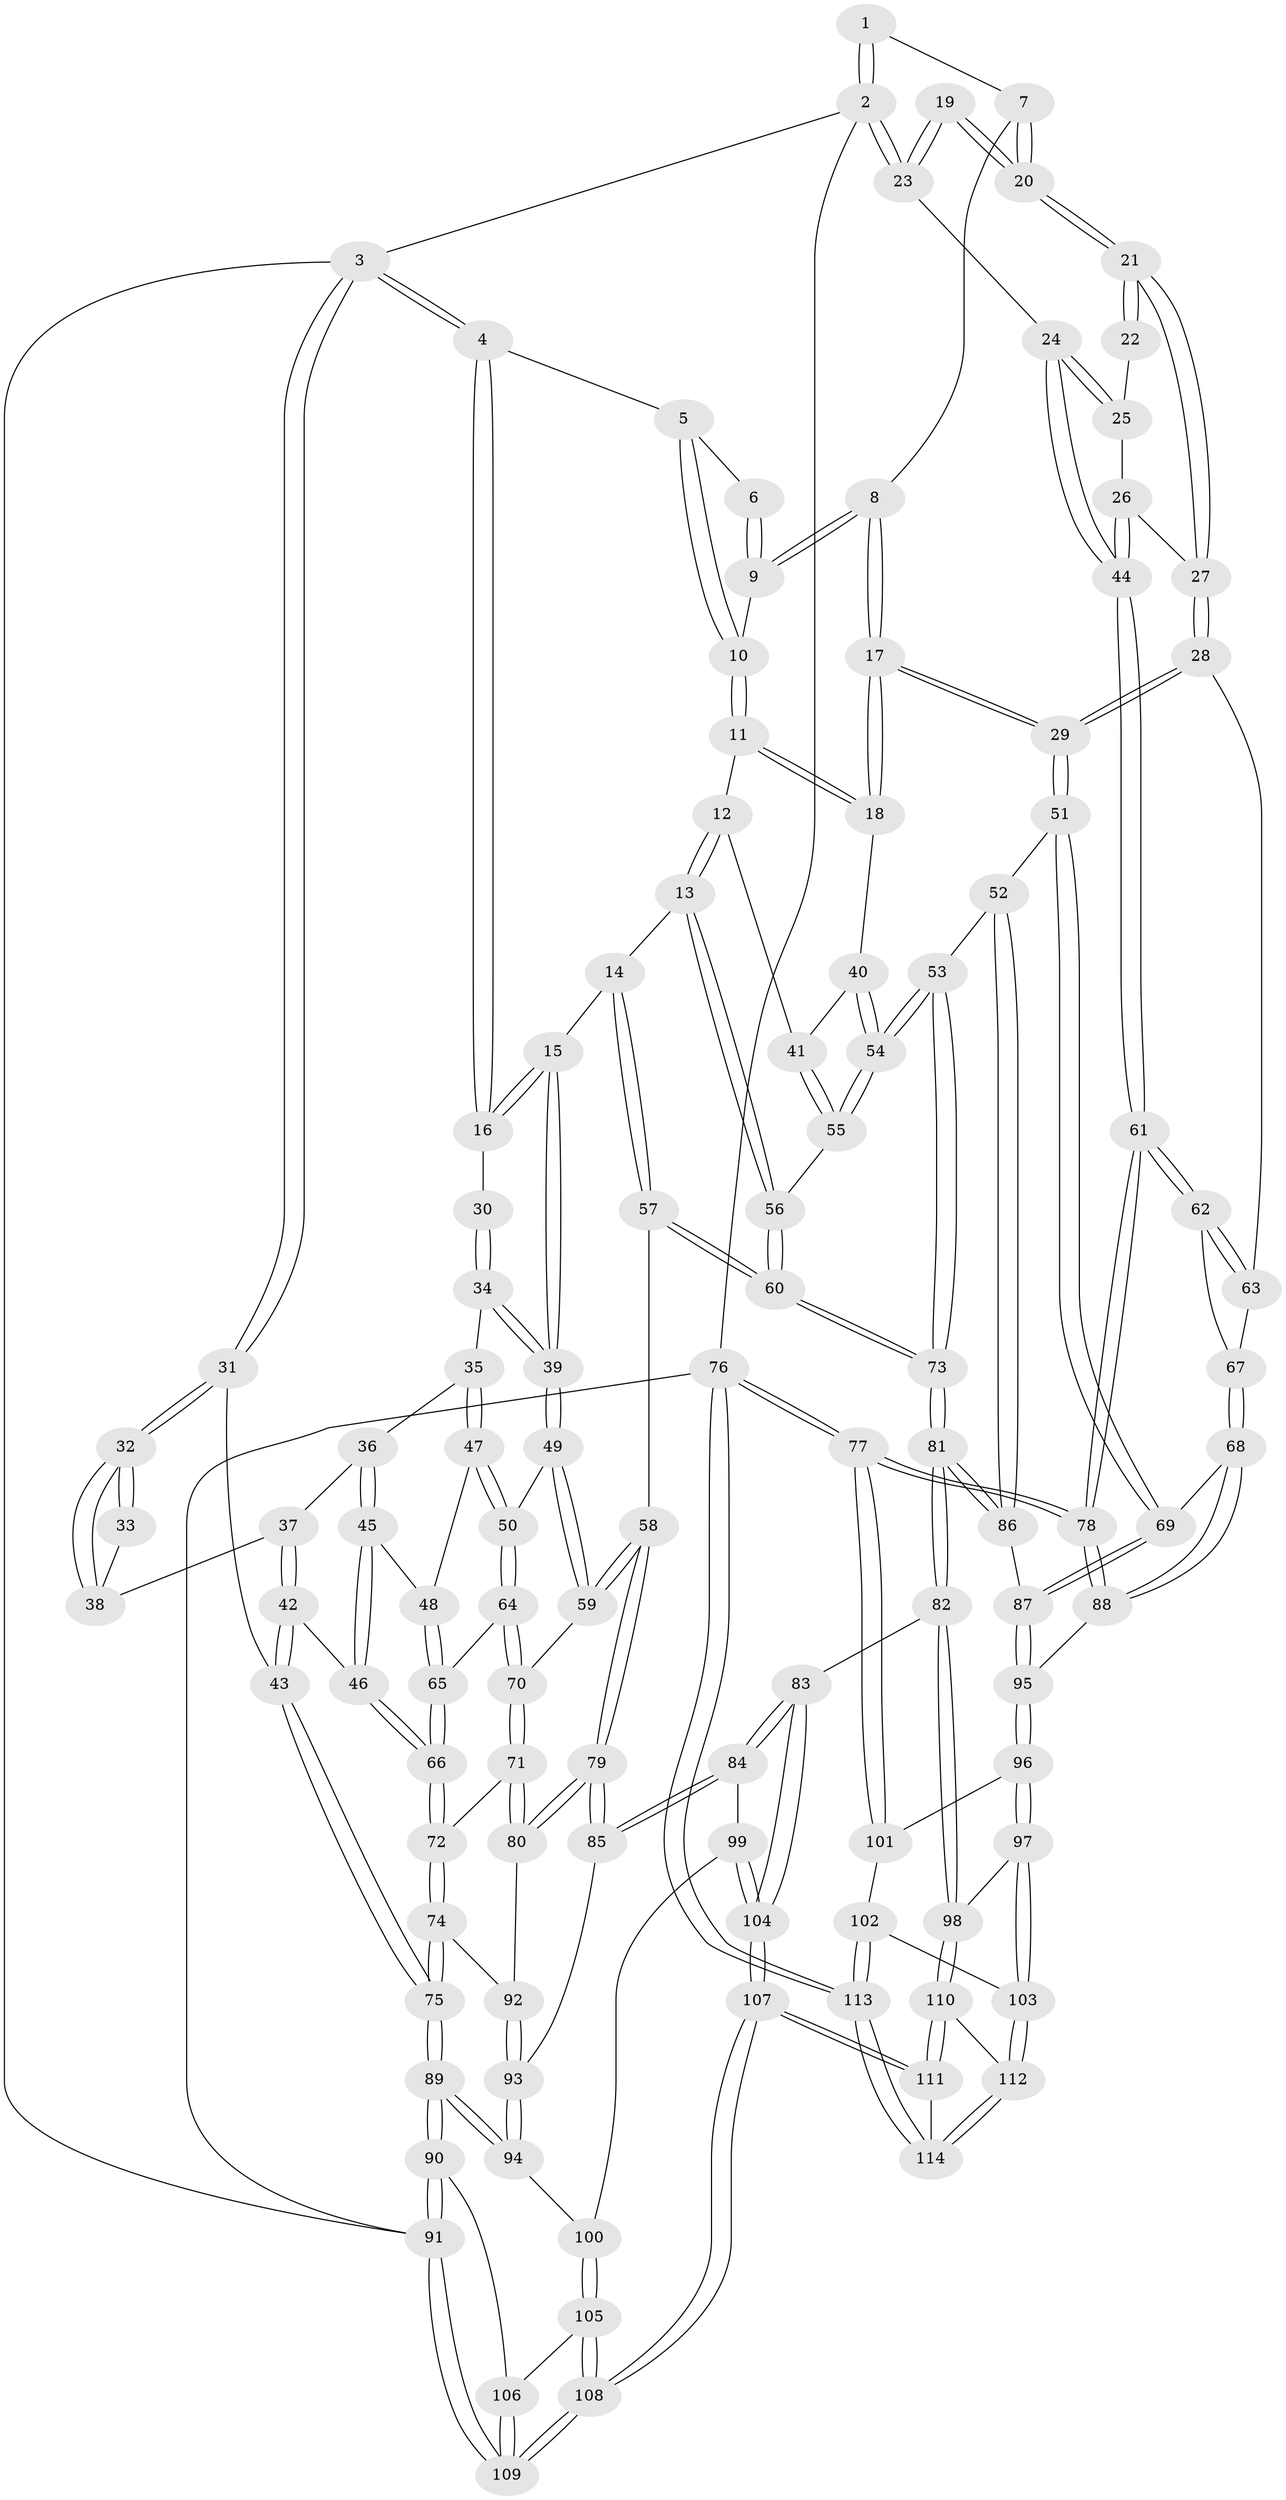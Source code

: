 // coarse degree distribution, {3: 0.10606060606060606, 7: 0.030303030303030304, 5: 0.3787878787878788, 4: 0.45454545454545453, 2: 0.015151515151515152, 6: 0.015151515151515152}
// Generated by graph-tools (version 1.1) at 2025/24/03/03/25 07:24:31]
// undirected, 114 vertices, 282 edges
graph export_dot {
graph [start="1"]
  node [color=gray90,style=filled];
  1 [pos="+0.9474780085158915+0"];
  2 [pos="+1+0"];
  3 [pos="+0+0"];
  4 [pos="+0.3842277677569567+0"];
  5 [pos="+0.532178357842028+0"];
  6 [pos="+0.7192859277416523+0"];
  7 [pos="+0.8038533306499774+0.1583517658183401"];
  8 [pos="+0.7607136729627745+0.168634230993221"];
  9 [pos="+0.7430342765967152+0.14635654158986858"];
  10 [pos="+0.5761185161390334+0.024724327796956665"];
  11 [pos="+0.5805055478649991+0.0705561882969387"];
  12 [pos="+0.5122260435592074+0.21863259994857615"];
  13 [pos="+0.43109313434480434+0.2406898235867714"];
  14 [pos="+0.4247171480773579+0.2397045150410466"];
  15 [pos="+0.36313703214851684+0.15333802317619222"];
  16 [pos="+0.31693007042298926+0.06661118424702774"];
  17 [pos="+0.6929539365728448+0.23705587996243546"];
  18 [pos="+0.6596238873925543+0.22747185584581006"];
  19 [pos="+0.9195136014870174+0.13633398165127344"];
  20 [pos="+0.8188954244757504+0.17273338805690022"];
  21 [pos="+0.8294625727812442+0.18824411137998923"];
  22 [pos="+0.8591833453187213+0.19136506653748012"];
  23 [pos="+1+0"];
  24 [pos="+1+0.11562557553182369"];
  25 [pos="+0.9100557077352056+0.1984497360523915"];
  26 [pos="+0.8805207220224563+0.2621899403508405"];
  27 [pos="+0.8372528058235716+0.2753378491229364"];
  28 [pos="+0.8208348269074701+0.3080504496452641"];
  29 [pos="+0.7389548490682635+0.31412678557743895"];
  30 [pos="+0.30336020835659494+0.07848975594693254"];
  31 [pos="+0+0"];
  32 [pos="+0+0.022523226139601022"];
  33 [pos="+0.15978499325646592+0.1165426704120099"];
  34 [pos="+0.267582539451909+0.15483154070108898"];
  35 [pos="+0.2156103389110549+0.2399929988377156"];
  36 [pos="+0.14518170496217317+0.24602736827713698"];
  37 [pos="+0.1129693706891263+0.22954019823706637"];
  38 [pos="+0.10860996591165295+0.22020334270315808"];
  39 [pos="+0.30664388560276623+0.30454386908481046"];
  40 [pos="+0.6488566296186409+0.2348184851132326"];
  41 [pos="+0.5650626533229517+0.26217044981372495"];
  42 [pos="+0.042979439575703625+0.312387784714158"];
  43 [pos="+0+0.26763527935418197"];
  44 [pos="+1+0.2938852063403928"];
  45 [pos="+0.1381273116279503+0.32759361974563006"];
  46 [pos="+0.10612909115997474+0.370981505914813"];
  47 [pos="+0.23277222014997+0.29897783277710166"];
  48 [pos="+0.21580559190764242+0.31310744882288816"];
  49 [pos="+0.30404016201910256+0.3338429326996089"];
  50 [pos="+0.24225154946123498+0.3050476504567717"];
  51 [pos="+0.6994514546744502+0.39757993602935526"];
  52 [pos="+0.6088784962596503+0.40041643876003535"];
  53 [pos="+0.6067141753330032+0.39986777033290627"];
  54 [pos="+0.5984995247859604+0.39005009871013246"];
  55 [pos="+0.5429756330259338+0.35101058294148585"];
  56 [pos="+0.5257615610945644+0.3515570607361781"];
  57 [pos="+0.3612500340261463+0.37190271572488415"];
  58 [pos="+0.35301992873787513+0.37369274731235547"];
  59 [pos="+0.3372405324791183+0.3688144519088038"];
  60 [pos="+0.4338482208332442+0.4090831003309063"];
  61 [pos="+1+0.3066455073967599"];
  62 [pos="+1+0.3198106675956489"];
  63 [pos="+0.8389159221570481+0.32835123274920525"];
  64 [pos="+0.22385253926849766+0.3937583997206951"];
  65 [pos="+0.1948437277488601+0.36984404647201713"];
  66 [pos="+0.10961111086197008+0.3850966486579449"];
  67 [pos="+0.8649493332577965+0.4332563150774598"];
  68 [pos="+0.8396172610774078+0.4917925611799846"];
  69 [pos="+0.7282353809410314+0.4412893260498099"];
  70 [pos="+0.24051812940973835+0.41544560227231747"];
  71 [pos="+0.2362753177841963+0.4230107986407849"];
  72 [pos="+0.1027282821993091+0.4457139458580466"];
  73 [pos="+0.48637185312792375+0.5487330401478051"];
  74 [pos="+0.0913767436095483+0.4704224494877149"];
  75 [pos="+0+0.54252991575833"];
  76 [pos="+1+1"];
  77 [pos="+1+0.7417331596415272"];
  78 [pos="+1+0.5642743598933554"];
  79 [pos="+0.30543388947563377+0.563485778683138"];
  80 [pos="+0.24514375839739083+0.49241221426016085"];
  81 [pos="+0.47932067800349176+0.640569605618504"];
  82 [pos="+0.4667065800567453+0.6597922774660651"];
  83 [pos="+0.42196572786597397+0.6609162144638464"];
  84 [pos="+0.3377958142244256+0.6420028569356965"];
  85 [pos="+0.311899979138521+0.5899012283398305"];
  86 [pos="+0.644636873664579+0.5752263120552"];
  87 [pos="+0.6523114482680623+0.5744547862249963"];
  88 [pos="+0.8523583198127993+0.5274967147449308"];
  89 [pos="+0+0.6638319774470886"];
  90 [pos="+0+0.7114221980499255"];
  91 [pos="+0+1"];
  92 [pos="+0.1066719235360267+0.48617714141111645"];
  93 [pos="+0.1268899272697759+0.5272590076076665"];
  94 [pos="+0.13185245684283367+0.6793668569551017"];
  95 [pos="+0.7977286534192211+0.6404314208803221"];
  96 [pos="+0.8032552657157535+0.6734791799791527"];
  97 [pos="+0.5826864113374852+0.7687692401515797"];
  98 [pos="+0.5046271352991543+0.7176702585734419"];
  99 [pos="+0.261477368777769+0.6830977353534727"];
  100 [pos="+0.1833793555634195+0.7076800740839523"];
  101 [pos="+0.8085635095521052+0.6806581323225105"];
  102 [pos="+0.8148058704497594+0.8393936708942403"];
  103 [pos="+0.6210303310450114+0.8345608984541417"];
  104 [pos="+0.298712585917476+0.9419444218276704"];
  105 [pos="+0.17655552511130038+0.736656454388937"];
  106 [pos="+0.07501066316579981+0.7917774844842228"];
  107 [pos="+0.26174072869230464+1"];
  108 [pos="+0.14446283197709478+1"];
  109 [pos="+0.059045867097858605+1"];
  110 [pos="+0.42719769632325544+0.9612653513203447"];
  111 [pos="+0.358871442595649+1"];
  112 [pos="+0.6198497850695057+0.865616227382243"];
  113 [pos="+1+1"];
  114 [pos="+0.6689051460676777+1"];
  1 -- 2;
  1 -- 2;
  1 -- 7;
  2 -- 3;
  2 -- 23;
  2 -- 23;
  2 -- 76;
  3 -- 4;
  3 -- 4;
  3 -- 31;
  3 -- 31;
  3 -- 91;
  4 -- 5;
  4 -- 16;
  4 -- 16;
  5 -- 6;
  5 -- 10;
  5 -- 10;
  6 -- 9;
  6 -- 9;
  7 -- 8;
  7 -- 20;
  7 -- 20;
  8 -- 9;
  8 -- 9;
  8 -- 17;
  8 -- 17;
  9 -- 10;
  10 -- 11;
  10 -- 11;
  11 -- 12;
  11 -- 18;
  11 -- 18;
  12 -- 13;
  12 -- 13;
  12 -- 41;
  13 -- 14;
  13 -- 56;
  13 -- 56;
  14 -- 15;
  14 -- 57;
  14 -- 57;
  15 -- 16;
  15 -- 16;
  15 -- 39;
  15 -- 39;
  16 -- 30;
  17 -- 18;
  17 -- 18;
  17 -- 29;
  17 -- 29;
  18 -- 40;
  19 -- 20;
  19 -- 20;
  19 -- 23;
  19 -- 23;
  20 -- 21;
  20 -- 21;
  21 -- 22;
  21 -- 22;
  21 -- 27;
  21 -- 27;
  22 -- 25;
  23 -- 24;
  24 -- 25;
  24 -- 25;
  24 -- 44;
  24 -- 44;
  25 -- 26;
  26 -- 27;
  26 -- 44;
  26 -- 44;
  27 -- 28;
  27 -- 28;
  28 -- 29;
  28 -- 29;
  28 -- 63;
  29 -- 51;
  29 -- 51;
  30 -- 34;
  30 -- 34;
  31 -- 32;
  31 -- 32;
  31 -- 43;
  32 -- 33;
  32 -- 33;
  32 -- 38;
  32 -- 38;
  33 -- 38;
  34 -- 35;
  34 -- 39;
  34 -- 39;
  35 -- 36;
  35 -- 47;
  35 -- 47;
  36 -- 37;
  36 -- 45;
  36 -- 45;
  37 -- 38;
  37 -- 42;
  37 -- 42;
  39 -- 49;
  39 -- 49;
  40 -- 41;
  40 -- 54;
  40 -- 54;
  41 -- 55;
  41 -- 55;
  42 -- 43;
  42 -- 43;
  42 -- 46;
  43 -- 75;
  43 -- 75;
  44 -- 61;
  44 -- 61;
  45 -- 46;
  45 -- 46;
  45 -- 48;
  46 -- 66;
  46 -- 66;
  47 -- 48;
  47 -- 50;
  47 -- 50;
  48 -- 65;
  48 -- 65;
  49 -- 50;
  49 -- 59;
  49 -- 59;
  50 -- 64;
  50 -- 64;
  51 -- 52;
  51 -- 69;
  51 -- 69;
  52 -- 53;
  52 -- 86;
  52 -- 86;
  53 -- 54;
  53 -- 54;
  53 -- 73;
  53 -- 73;
  54 -- 55;
  54 -- 55;
  55 -- 56;
  56 -- 60;
  56 -- 60;
  57 -- 58;
  57 -- 60;
  57 -- 60;
  58 -- 59;
  58 -- 59;
  58 -- 79;
  58 -- 79;
  59 -- 70;
  60 -- 73;
  60 -- 73;
  61 -- 62;
  61 -- 62;
  61 -- 78;
  61 -- 78;
  62 -- 63;
  62 -- 63;
  62 -- 67;
  63 -- 67;
  64 -- 65;
  64 -- 70;
  64 -- 70;
  65 -- 66;
  65 -- 66;
  66 -- 72;
  66 -- 72;
  67 -- 68;
  67 -- 68;
  68 -- 69;
  68 -- 88;
  68 -- 88;
  69 -- 87;
  69 -- 87;
  70 -- 71;
  70 -- 71;
  71 -- 72;
  71 -- 80;
  71 -- 80;
  72 -- 74;
  72 -- 74;
  73 -- 81;
  73 -- 81;
  74 -- 75;
  74 -- 75;
  74 -- 92;
  75 -- 89;
  75 -- 89;
  76 -- 77;
  76 -- 77;
  76 -- 113;
  76 -- 113;
  76 -- 91;
  77 -- 78;
  77 -- 78;
  77 -- 101;
  77 -- 101;
  78 -- 88;
  78 -- 88;
  79 -- 80;
  79 -- 80;
  79 -- 85;
  79 -- 85;
  80 -- 92;
  81 -- 82;
  81 -- 82;
  81 -- 86;
  81 -- 86;
  82 -- 83;
  82 -- 98;
  82 -- 98;
  83 -- 84;
  83 -- 84;
  83 -- 104;
  83 -- 104;
  84 -- 85;
  84 -- 85;
  84 -- 99;
  85 -- 93;
  86 -- 87;
  87 -- 95;
  87 -- 95;
  88 -- 95;
  89 -- 90;
  89 -- 90;
  89 -- 94;
  89 -- 94;
  90 -- 91;
  90 -- 91;
  90 -- 106;
  91 -- 109;
  91 -- 109;
  92 -- 93;
  92 -- 93;
  93 -- 94;
  93 -- 94;
  94 -- 100;
  95 -- 96;
  95 -- 96;
  96 -- 97;
  96 -- 97;
  96 -- 101;
  97 -- 98;
  97 -- 103;
  97 -- 103;
  98 -- 110;
  98 -- 110;
  99 -- 100;
  99 -- 104;
  99 -- 104;
  100 -- 105;
  100 -- 105;
  101 -- 102;
  102 -- 103;
  102 -- 113;
  102 -- 113;
  103 -- 112;
  103 -- 112;
  104 -- 107;
  104 -- 107;
  105 -- 106;
  105 -- 108;
  105 -- 108;
  106 -- 109;
  106 -- 109;
  107 -- 108;
  107 -- 108;
  107 -- 111;
  107 -- 111;
  108 -- 109;
  108 -- 109;
  110 -- 111;
  110 -- 111;
  110 -- 112;
  111 -- 114;
  112 -- 114;
  112 -- 114;
  113 -- 114;
  113 -- 114;
}
